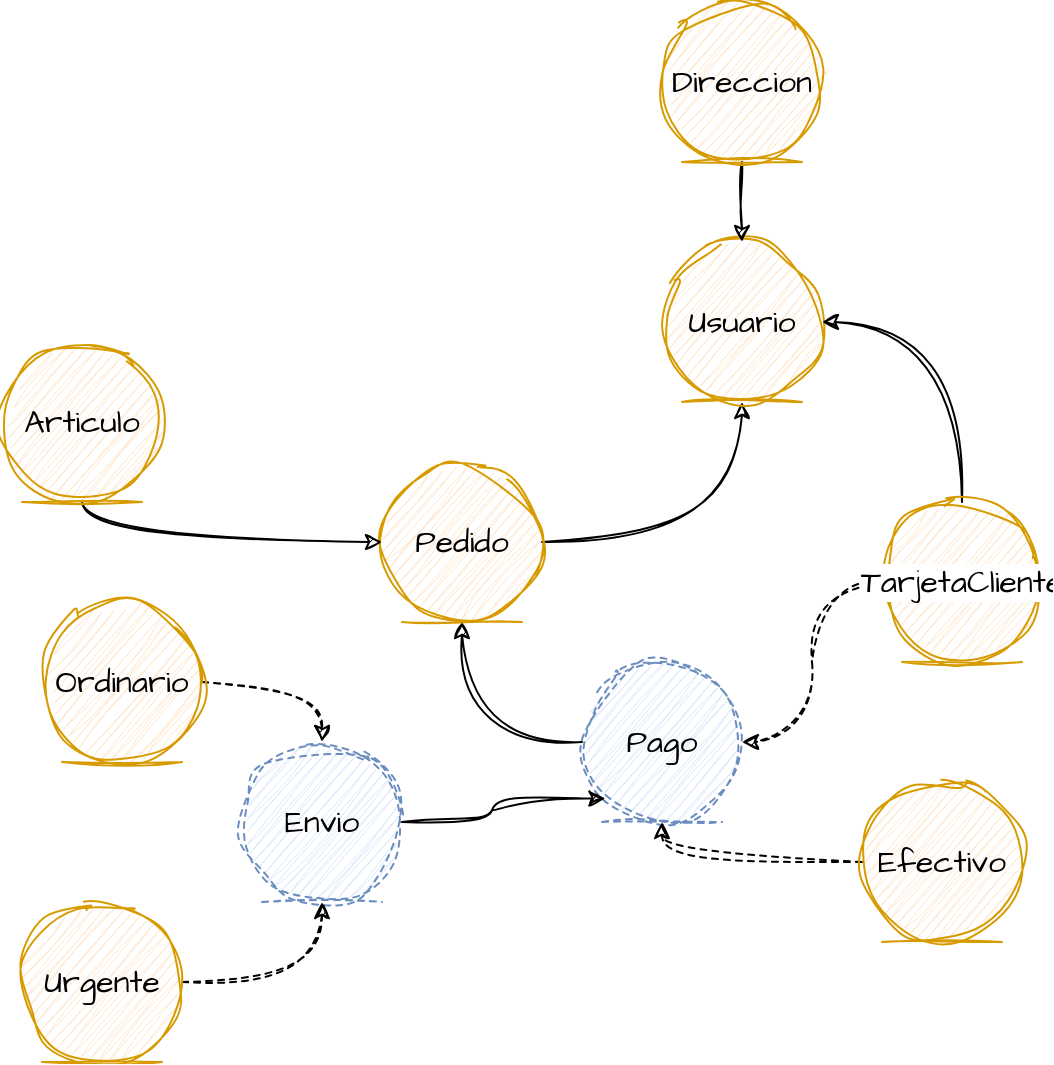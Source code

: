 <mxfile version="21.6.8" type="device">
  <diagram name="Página-1" id="Y-gPOUFswbVmiB2BTBgO">
    <mxGraphModel dx="1242" dy="907" grid="1" gridSize="10" guides="1" tooltips="1" connect="1" arrows="1" fold="1" page="1" pageScale="1" pageWidth="827" pageHeight="1169" math="0" shadow="0">
      <root>
        <mxCell id="0" />
        <mxCell id="1" parent="0" />
        <mxCell id="W_GrPOmcVnUPBxZxo2hD-8" style="edgeStyle=orthogonalEdgeStyle;sketch=1;hachureGap=4;jiggle=2;curveFitting=1;orthogonalLoop=1;jettySize=auto;html=1;exitX=1;exitY=0.5;exitDx=0;exitDy=0;entryX=0.5;entryY=1;entryDx=0;entryDy=0;fontFamily=Architects Daughter;fontSource=https%3A%2F%2Ffonts.googleapis.com%2Fcss%3Ffamily%3DArchitects%2BDaughter;fontSize=16;curved=1;" parent="1" source="W_GrPOmcVnUPBxZxo2hD-1" target="W_GrPOmcVnUPBxZxo2hD-3" edge="1">
          <mxGeometry relative="1" as="geometry" />
        </mxCell>
        <mxCell id="W_GrPOmcVnUPBxZxo2hD-1" value="Pedido" style="ellipse;shape=umlEntity;whiteSpace=wrap;html=1;sketch=1;hachureGap=4;jiggle=2;curveFitting=1;fontFamily=Architects Daughter;fontSource=https%3A%2F%2Ffonts.googleapis.com%2Fcss%3Ffamily%3DArchitects%2BDaughter;fontSize=16;fillColor=#ffe6cc;strokeColor=#d79b00;" parent="1" vertex="1">
          <mxGeometry x="340" y="270" width="80" height="80" as="geometry" />
        </mxCell>
        <mxCell id="W_GrPOmcVnUPBxZxo2hD-9" style="edgeStyle=orthogonalEdgeStyle;sketch=1;hachureGap=4;jiggle=2;curveFitting=1;orthogonalLoop=1;jettySize=auto;html=1;exitX=0.5;exitY=1;exitDx=0;exitDy=0;entryX=0;entryY=0.5;entryDx=0;entryDy=0;fontFamily=Architects Daughter;fontSource=https%3A%2F%2Ffonts.googleapis.com%2Fcss%3Ffamily%3DArchitects%2BDaughter;fontSize=16;curved=1;" parent="1" source="W_GrPOmcVnUPBxZxo2hD-2" target="W_GrPOmcVnUPBxZxo2hD-1" edge="1">
          <mxGeometry relative="1" as="geometry" />
        </mxCell>
        <mxCell id="W_GrPOmcVnUPBxZxo2hD-2" value="Articulo" style="ellipse;shape=umlEntity;whiteSpace=wrap;html=1;sketch=1;hachureGap=4;jiggle=2;curveFitting=1;fontFamily=Architects Daughter;fontSource=https%3A%2F%2Ffonts.googleapis.com%2Fcss%3Ffamily%3DArchitects%2BDaughter;fontSize=16;fillColor=#ffe6cc;strokeColor=#d79b00;" parent="1" vertex="1">
          <mxGeometry x="150" y="210" width="80" height="80" as="geometry" />
        </mxCell>
        <mxCell id="W_GrPOmcVnUPBxZxo2hD-3" value="Usuario" style="ellipse;shape=umlEntity;whiteSpace=wrap;html=1;sketch=1;hachureGap=4;jiggle=2;curveFitting=1;fontFamily=Architects Daughter;fontSource=https%3A%2F%2Ffonts.googleapis.com%2Fcss%3Ffamily%3DArchitects%2BDaughter;fontSize=16;fillColor=#ffe6cc;strokeColor=#d79b00;" parent="1" vertex="1">
          <mxGeometry x="480" y="160" width="80" height="80" as="geometry" />
        </mxCell>
        <mxCell id="W_GrPOmcVnUPBxZxo2hD-10" style="edgeStyle=orthogonalEdgeStyle;sketch=1;hachureGap=4;jiggle=2;curveFitting=1;orthogonalLoop=1;jettySize=auto;html=1;exitX=0;exitY=0.5;exitDx=0;exitDy=0;entryX=0.5;entryY=1;entryDx=0;entryDy=0;fontFamily=Architects Daughter;fontSource=https%3A%2F%2Ffonts.googleapis.com%2Fcss%3Ffamily%3DArchitects%2BDaughter;fontSize=16;curved=1;" parent="1" source="W_GrPOmcVnUPBxZxo2hD-4" target="W_GrPOmcVnUPBxZxo2hD-1" edge="1">
          <mxGeometry relative="1" as="geometry" />
        </mxCell>
        <mxCell id="W_GrPOmcVnUPBxZxo2hD-4" value="Pago" style="ellipse;shape=umlEntity;whiteSpace=wrap;html=1;sketch=1;hachureGap=4;jiggle=2;curveFitting=1;fontFamily=Architects Daughter;fontSource=https%3A%2F%2Ffonts.googleapis.com%2Fcss%3Ffamily%3DArchitects%2BDaughter;fontSize=16;dashed=1;fillColor=#dae8fc;strokeColor=#6c8ebf;" parent="1" vertex="1">
          <mxGeometry x="440" y="370" width="80" height="80" as="geometry" />
        </mxCell>
        <mxCell id="W_GrPOmcVnUPBxZxo2hD-13" style="edgeStyle=orthogonalEdgeStyle;sketch=1;hachureGap=4;jiggle=2;curveFitting=1;orthogonalLoop=1;jettySize=auto;html=1;exitX=0;exitY=0.5;exitDx=0;exitDy=0;entryX=1;entryY=0.5;entryDx=0;entryDy=0;fontFamily=Architects Daughter;fontSource=https%3A%2F%2Ffonts.googleapis.com%2Fcss%3Ffamily%3DArchitects%2BDaughter;fontSize=16;curved=1;dashed=1;" parent="1" source="W_GrPOmcVnUPBxZxo2hD-5" target="W_GrPOmcVnUPBxZxo2hD-4" edge="1">
          <mxGeometry relative="1" as="geometry" />
        </mxCell>
        <mxCell id="W_GrPOmcVnUPBxZxo2hD-14" style="edgeStyle=orthogonalEdgeStyle;sketch=1;hachureGap=4;jiggle=2;curveFitting=1;orthogonalLoop=1;jettySize=auto;html=1;exitX=0.5;exitY=0;exitDx=0;exitDy=0;entryX=1;entryY=0.5;entryDx=0;entryDy=0;fontFamily=Architects Daughter;fontSource=https%3A%2F%2Ffonts.googleapis.com%2Fcss%3Ffamily%3DArchitects%2BDaughter;fontSize=16;curved=1;" parent="1" source="W_GrPOmcVnUPBxZxo2hD-5" target="W_GrPOmcVnUPBxZxo2hD-3" edge="1">
          <mxGeometry relative="1" as="geometry" />
        </mxCell>
        <mxCell id="W_GrPOmcVnUPBxZxo2hD-5" value="TarjetaCliente" style="ellipse;shape=umlEntity;whiteSpace=wrap;html=1;sketch=1;hachureGap=4;jiggle=2;curveFitting=1;fontFamily=Architects Daughter;fontSource=https%3A%2F%2Ffonts.googleapis.com%2Fcss%3Ffamily%3DArchitects%2BDaughter;fontSize=16;labelBackgroundColor=default;fillColor=#ffe6cc;strokeColor=#d79b00;" parent="1" vertex="1">
          <mxGeometry x="590" y="290" width="80" height="80" as="geometry" />
        </mxCell>
        <mxCell id="W_GrPOmcVnUPBxZxo2hD-12" style="edgeStyle=orthogonalEdgeStyle;sketch=1;hachureGap=4;jiggle=2;curveFitting=1;orthogonalLoop=1;jettySize=auto;html=1;entryX=0.5;entryY=1;entryDx=0;entryDy=0;fontFamily=Architects Daughter;fontSource=https%3A%2F%2Ffonts.googleapis.com%2Fcss%3Ffamily%3DArchitects%2BDaughter;fontSize=16;curved=1;dashed=1;" parent="1" source="W_GrPOmcVnUPBxZxo2hD-6" target="W_GrPOmcVnUPBxZxo2hD-4" edge="1">
          <mxGeometry relative="1" as="geometry" />
        </mxCell>
        <mxCell id="W_GrPOmcVnUPBxZxo2hD-6" value="Efectivo" style="ellipse;shape=umlEntity;whiteSpace=wrap;html=1;sketch=1;hachureGap=4;jiggle=2;curveFitting=1;fontFamily=Architects Daughter;fontSource=https%3A%2F%2Ffonts.googleapis.com%2Fcss%3Ffamily%3DArchitects%2BDaughter;fontSize=16;fillColor=#ffe6cc;strokeColor=#d79b00;" parent="1" vertex="1">
          <mxGeometry x="580" y="430" width="80" height="80" as="geometry" />
        </mxCell>
        <mxCell id="W_GrPOmcVnUPBxZxo2hD-19" style="edgeStyle=orthogonalEdgeStyle;rounded=0;sketch=1;hachureGap=4;jiggle=2;curveFitting=1;orthogonalLoop=1;jettySize=auto;html=1;exitX=0.5;exitY=1;exitDx=0;exitDy=0;entryX=0.5;entryY=0;entryDx=0;entryDy=0;fontFamily=Architects Daughter;fontSource=https%3A%2F%2Ffonts.googleapis.com%2Fcss%3Ffamily%3DArchitects%2BDaughter;fontSize=16;" parent="1" source="W_GrPOmcVnUPBxZxo2hD-18" target="W_GrPOmcVnUPBxZxo2hD-3" edge="1">
          <mxGeometry relative="1" as="geometry" />
        </mxCell>
        <mxCell id="W_GrPOmcVnUPBxZxo2hD-18" value="Direccion" style="ellipse;shape=umlEntity;whiteSpace=wrap;html=1;sketch=1;hachureGap=4;jiggle=2;curveFitting=1;fontFamily=Architects Daughter;fontSource=https%3A%2F%2Ffonts.googleapis.com%2Fcss%3Ffamily%3DArchitects%2BDaughter;fontSize=16;fillColor=#ffe6cc;strokeColor=#d79b00;" parent="1" vertex="1">
          <mxGeometry x="480" y="40" width="80" height="80" as="geometry" />
        </mxCell>
        <mxCell id="W_GrPOmcVnUPBxZxo2hD-21" style="edgeStyle=orthogonalEdgeStyle;sketch=1;hachureGap=4;jiggle=2;curveFitting=1;orthogonalLoop=1;jettySize=auto;html=1;entryX=0;entryY=1;entryDx=0;entryDy=0;fontFamily=Architects Daughter;fontSource=https%3A%2F%2Ffonts.googleapis.com%2Fcss%3Ffamily%3DArchitects%2BDaughter;fontSize=16;curved=1;" parent="1" source="W_GrPOmcVnUPBxZxo2hD-20" target="W_GrPOmcVnUPBxZxo2hD-4" edge="1">
          <mxGeometry relative="1" as="geometry" />
        </mxCell>
        <mxCell id="W_GrPOmcVnUPBxZxo2hD-20" value="Envio" style="ellipse;shape=umlEntity;whiteSpace=wrap;html=1;sketch=1;hachureGap=4;jiggle=2;curveFitting=1;fontFamily=Architects Daughter;fontSource=https%3A%2F%2Ffonts.googleapis.com%2Fcss%3Ffamily%3DArchitects%2BDaughter;fontSize=16;dashed=1;fillColor=#dae8fc;strokeColor=#6c8ebf;" parent="1" vertex="1">
          <mxGeometry x="270" y="410" width="80" height="80" as="geometry" />
        </mxCell>
        <mxCell id="W_GrPOmcVnUPBxZxo2hD-25" style="edgeStyle=orthogonalEdgeStyle;sketch=1;hachureGap=4;jiggle=2;curveFitting=1;orthogonalLoop=1;jettySize=auto;html=1;exitX=1;exitY=0.5;exitDx=0;exitDy=0;entryX=0.5;entryY=0;entryDx=0;entryDy=0;fontFamily=Architects Daughter;fontSource=https%3A%2F%2Ffonts.googleapis.com%2Fcss%3Ffamily%3DArchitects%2BDaughter;fontSize=16;curved=1;dashed=1;" parent="1" source="W_GrPOmcVnUPBxZxo2hD-22" target="W_GrPOmcVnUPBxZxo2hD-20" edge="1">
          <mxGeometry relative="1" as="geometry" />
        </mxCell>
        <mxCell id="W_GrPOmcVnUPBxZxo2hD-22" value="Ordinario" style="ellipse;shape=umlEntity;whiteSpace=wrap;html=1;sketch=1;hachureGap=4;jiggle=2;curveFitting=1;fontFamily=Architects Daughter;fontSource=https%3A%2F%2Ffonts.googleapis.com%2Fcss%3Ffamily%3DArchitects%2BDaughter;fontSize=16;fillColor=#ffe6cc;strokeColor=#d79b00;" parent="1" vertex="1">
          <mxGeometry x="170" y="340" width="80" height="80" as="geometry" />
        </mxCell>
        <mxCell id="W_GrPOmcVnUPBxZxo2hD-24" style="edgeStyle=orthogonalEdgeStyle;sketch=1;hachureGap=4;jiggle=2;curveFitting=1;orthogonalLoop=1;jettySize=auto;html=1;exitX=1;exitY=0.5;exitDx=0;exitDy=0;entryX=0.5;entryY=1;entryDx=0;entryDy=0;fontFamily=Architects Daughter;fontSource=https%3A%2F%2Ffonts.googleapis.com%2Fcss%3Ffamily%3DArchitects%2BDaughter;fontSize=16;curved=1;dashed=1;" parent="1" source="W_GrPOmcVnUPBxZxo2hD-23" target="W_GrPOmcVnUPBxZxo2hD-20" edge="1">
          <mxGeometry relative="1" as="geometry" />
        </mxCell>
        <mxCell id="W_GrPOmcVnUPBxZxo2hD-23" value="Urgente" style="ellipse;shape=umlEntity;whiteSpace=wrap;html=1;sketch=1;hachureGap=4;jiggle=2;curveFitting=1;fontFamily=Architects Daughter;fontSource=https%3A%2F%2Ffonts.googleapis.com%2Fcss%3Ffamily%3DArchitects%2BDaughter;fontSize=16;fillColor=#ffe6cc;strokeColor=#d79b00;" parent="1" vertex="1">
          <mxGeometry x="160" y="490" width="80" height="80" as="geometry" />
        </mxCell>
      </root>
    </mxGraphModel>
  </diagram>
</mxfile>
